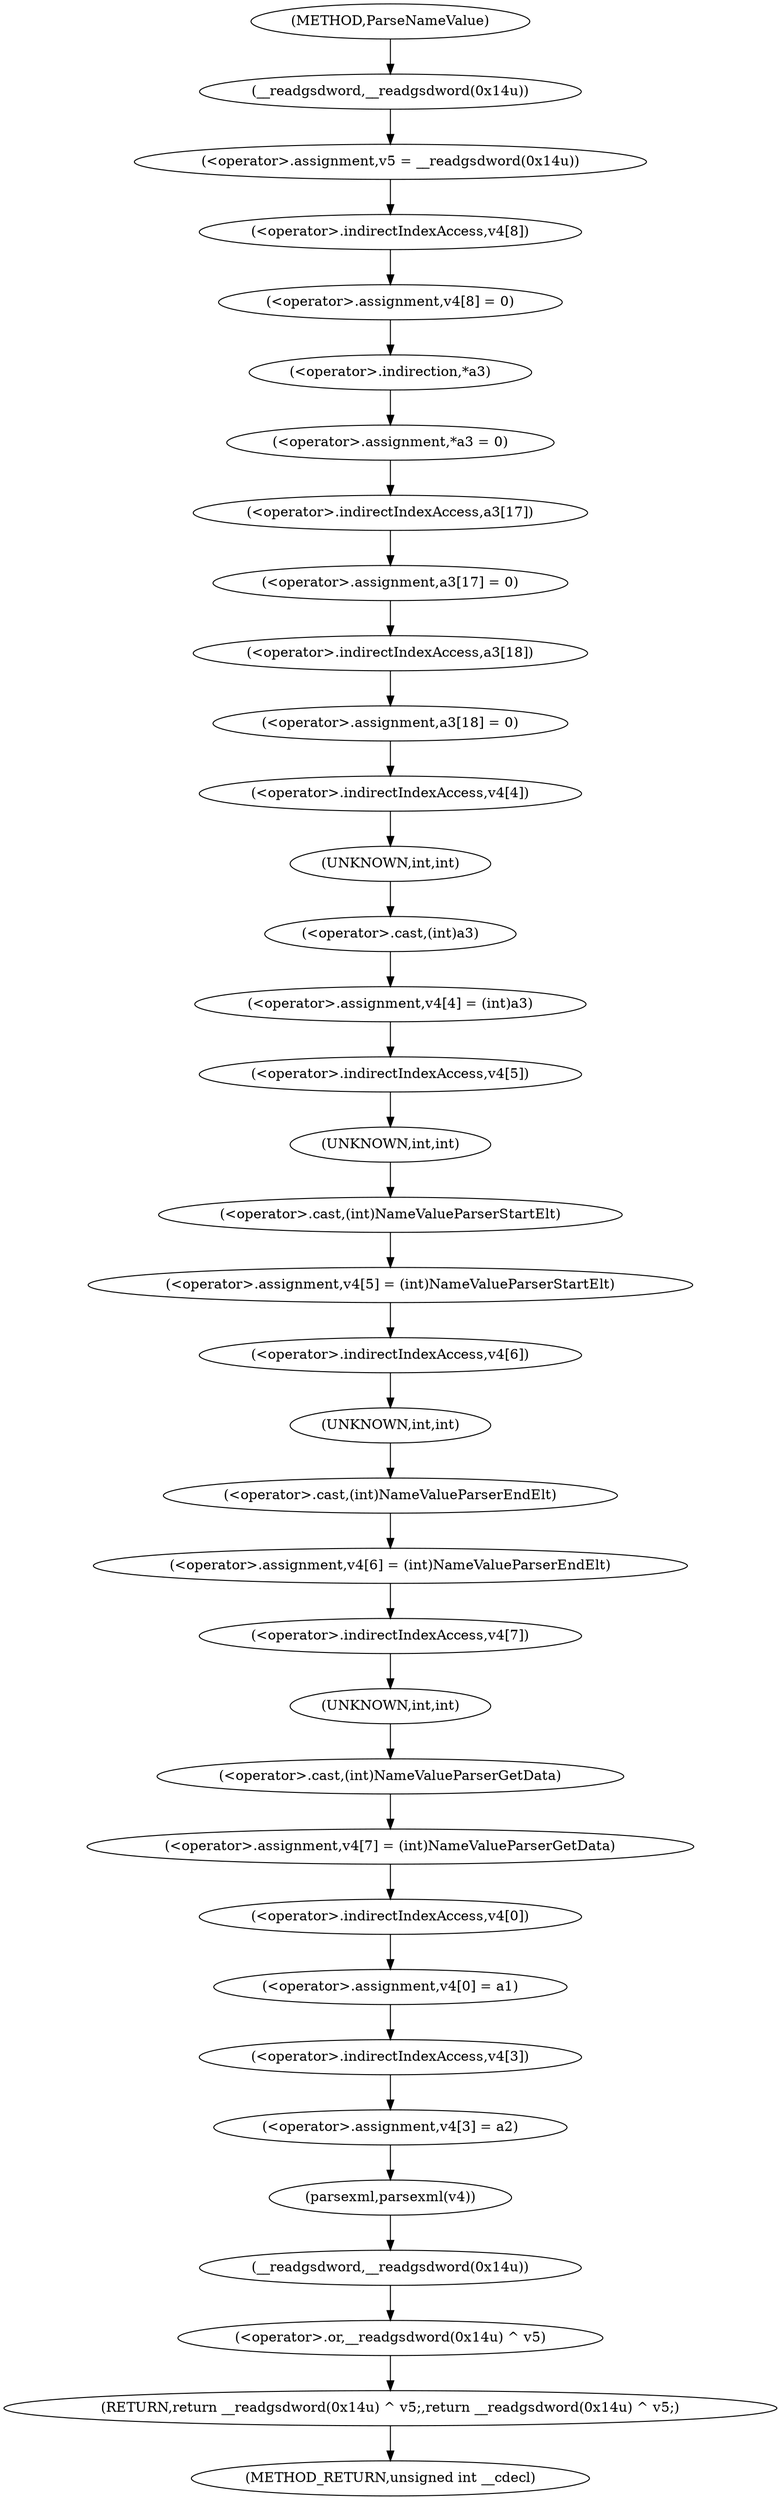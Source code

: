 digraph ParseNameValue {  
"1000110" [label = "(<operator>.assignment,v5 = __readgsdword(0x14u))" ]
"1000112" [label = "(__readgsdword,__readgsdword(0x14u))" ]
"1000114" [label = "(<operator>.assignment,v4[8] = 0)" ]
"1000115" [label = "(<operator>.indirectIndexAccess,v4[8])" ]
"1000119" [label = "(<operator>.assignment,*a3 = 0)" ]
"1000120" [label = "(<operator>.indirection,*a3)" ]
"1000123" [label = "(<operator>.assignment,a3[17] = 0)" ]
"1000124" [label = "(<operator>.indirectIndexAccess,a3[17])" ]
"1000128" [label = "(<operator>.assignment,a3[18] = 0)" ]
"1000129" [label = "(<operator>.indirectIndexAccess,a3[18])" ]
"1000133" [label = "(<operator>.assignment,v4[4] = (int)a3)" ]
"1000134" [label = "(<operator>.indirectIndexAccess,v4[4])" ]
"1000137" [label = "(<operator>.cast,(int)a3)" ]
"1000138" [label = "(UNKNOWN,int,int)" ]
"1000140" [label = "(<operator>.assignment,v4[5] = (int)NameValueParserStartElt)" ]
"1000141" [label = "(<operator>.indirectIndexAccess,v4[5])" ]
"1000144" [label = "(<operator>.cast,(int)NameValueParserStartElt)" ]
"1000145" [label = "(UNKNOWN,int,int)" ]
"1000147" [label = "(<operator>.assignment,v4[6] = (int)NameValueParserEndElt)" ]
"1000148" [label = "(<operator>.indirectIndexAccess,v4[6])" ]
"1000151" [label = "(<operator>.cast,(int)NameValueParserEndElt)" ]
"1000152" [label = "(UNKNOWN,int,int)" ]
"1000154" [label = "(<operator>.assignment,v4[7] = (int)NameValueParserGetData)" ]
"1000155" [label = "(<operator>.indirectIndexAccess,v4[7])" ]
"1000158" [label = "(<operator>.cast,(int)NameValueParserGetData)" ]
"1000159" [label = "(UNKNOWN,int,int)" ]
"1000161" [label = "(<operator>.assignment,v4[0] = a1)" ]
"1000162" [label = "(<operator>.indirectIndexAccess,v4[0])" ]
"1000166" [label = "(<operator>.assignment,v4[3] = a2)" ]
"1000167" [label = "(<operator>.indirectIndexAccess,v4[3])" ]
"1000171" [label = "(parsexml,parsexml(v4))" ]
"1000173" [label = "(RETURN,return __readgsdword(0x14u) ^ v5;,return __readgsdword(0x14u) ^ v5;)" ]
"1000174" [label = "(<operator>.or,__readgsdword(0x14u) ^ v5)" ]
"1000175" [label = "(__readgsdword,__readgsdword(0x14u))" ]
"1000103" [label = "(METHOD,ParseNameValue)" ]
"1000178" [label = "(METHOD_RETURN,unsigned int __cdecl)" ]
  "1000110" -> "1000115" 
  "1000112" -> "1000110" 
  "1000114" -> "1000120" 
  "1000115" -> "1000114" 
  "1000119" -> "1000124" 
  "1000120" -> "1000119" 
  "1000123" -> "1000129" 
  "1000124" -> "1000123" 
  "1000128" -> "1000134" 
  "1000129" -> "1000128" 
  "1000133" -> "1000141" 
  "1000134" -> "1000138" 
  "1000137" -> "1000133" 
  "1000138" -> "1000137" 
  "1000140" -> "1000148" 
  "1000141" -> "1000145" 
  "1000144" -> "1000140" 
  "1000145" -> "1000144" 
  "1000147" -> "1000155" 
  "1000148" -> "1000152" 
  "1000151" -> "1000147" 
  "1000152" -> "1000151" 
  "1000154" -> "1000162" 
  "1000155" -> "1000159" 
  "1000158" -> "1000154" 
  "1000159" -> "1000158" 
  "1000161" -> "1000167" 
  "1000162" -> "1000161" 
  "1000166" -> "1000171" 
  "1000167" -> "1000166" 
  "1000171" -> "1000175" 
  "1000173" -> "1000178" 
  "1000174" -> "1000173" 
  "1000175" -> "1000174" 
  "1000103" -> "1000112" 
}
